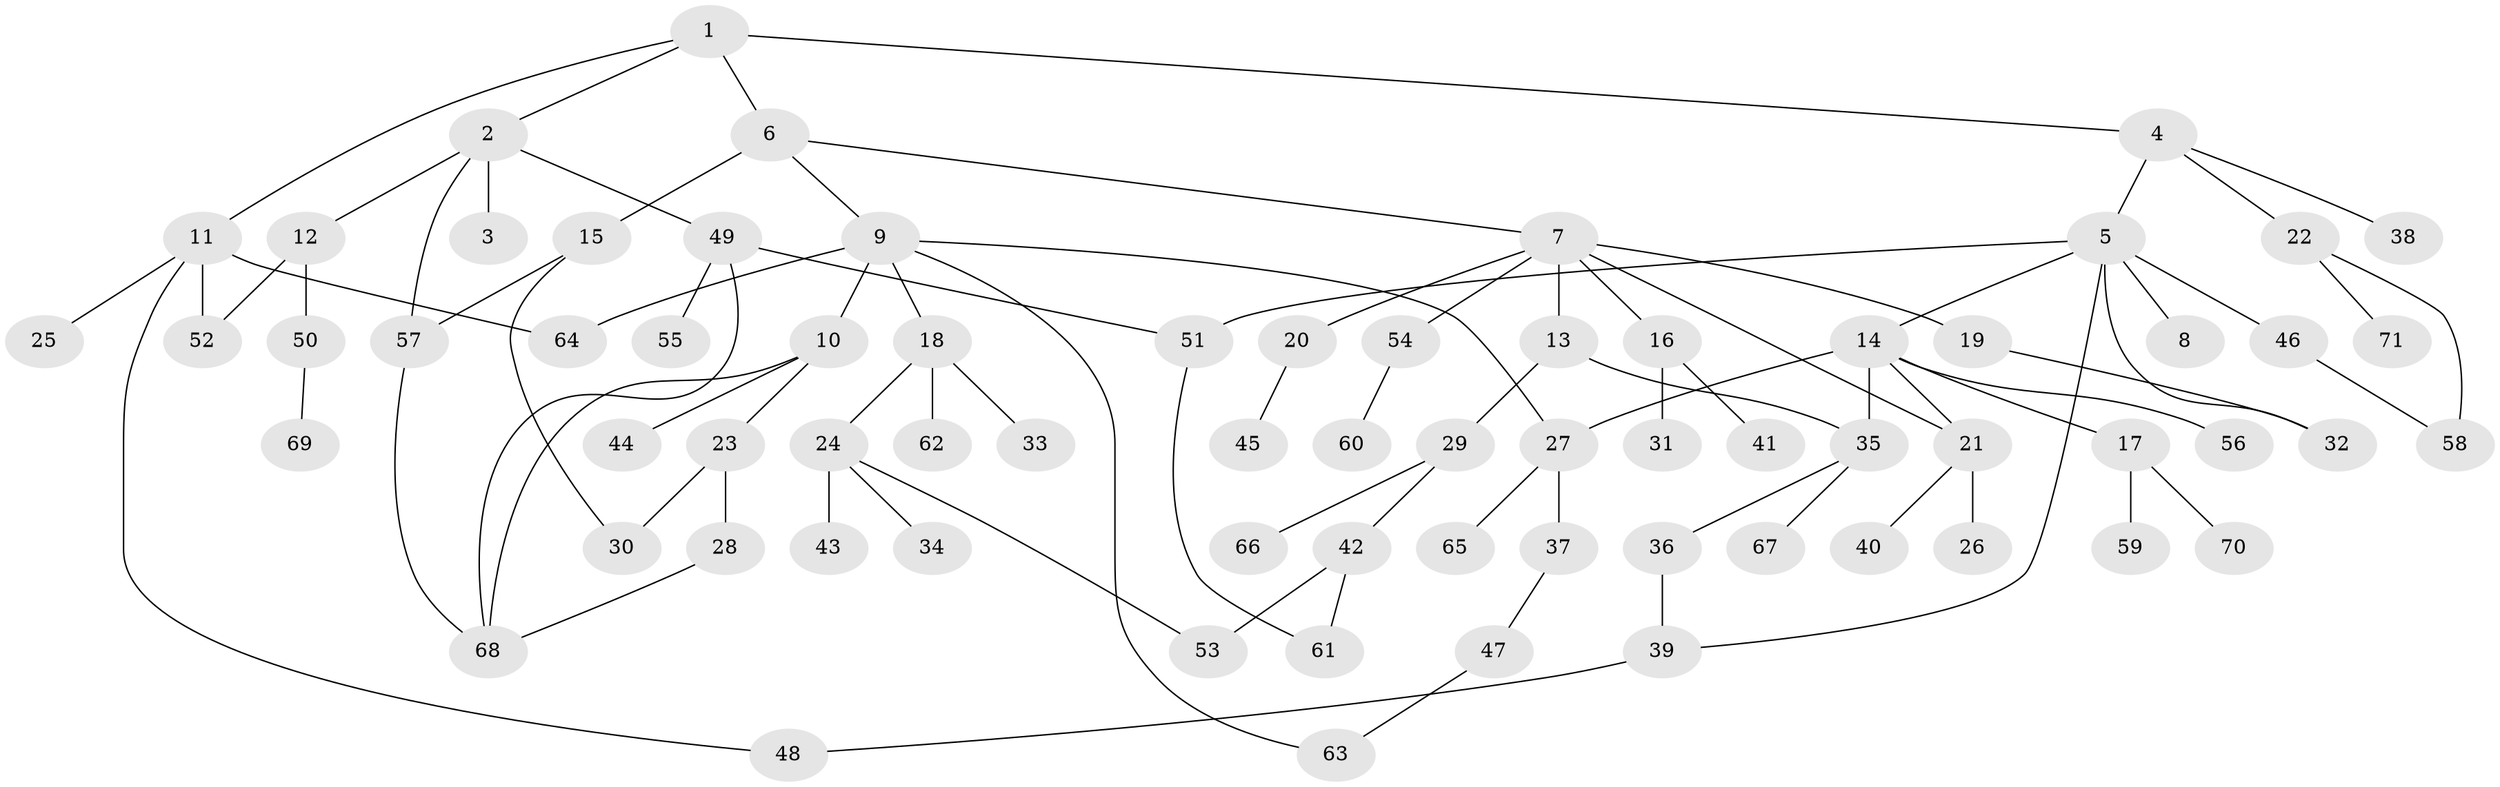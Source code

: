 // Generated by graph-tools (version 1.1) at 2025/10/02/27/25 16:10:56]
// undirected, 71 vertices, 88 edges
graph export_dot {
graph [start="1"]
  node [color=gray90,style=filled];
  1;
  2;
  3;
  4;
  5;
  6;
  7;
  8;
  9;
  10;
  11;
  12;
  13;
  14;
  15;
  16;
  17;
  18;
  19;
  20;
  21;
  22;
  23;
  24;
  25;
  26;
  27;
  28;
  29;
  30;
  31;
  32;
  33;
  34;
  35;
  36;
  37;
  38;
  39;
  40;
  41;
  42;
  43;
  44;
  45;
  46;
  47;
  48;
  49;
  50;
  51;
  52;
  53;
  54;
  55;
  56;
  57;
  58;
  59;
  60;
  61;
  62;
  63;
  64;
  65;
  66;
  67;
  68;
  69;
  70;
  71;
  1 -- 2;
  1 -- 4;
  1 -- 6;
  1 -- 11;
  2 -- 3;
  2 -- 12;
  2 -- 49;
  2 -- 57;
  4 -- 5;
  4 -- 22;
  4 -- 38;
  5 -- 8;
  5 -- 14;
  5 -- 32;
  5 -- 46;
  5 -- 51;
  5 -- 39;
  6 -- 7;
  6 -- 9;
  6 -- 15;
  7 -- 13;
  7 -- 16;
  7 -- 19;
  7 -- 20;
  7 -- 54;
  7 -- 21;
  9 -- 10;
  9 -- 18;
  9 -- 27;
  9 -- 64;
  9 -- 63;
  10 -- 23;
  10 -- 44;
  10 -- 68;
  11 -- 25;
  11 -- 48;
  11 -- 52;
  11 -- 64;
  12 -- 50;
  12 -- 52;
  13 -- 29;
  13 -- 35;
  14 -- 17;
  14 -- 21;
  14 -- 56;
  14 -- 27;
  14 -- 35;
  15 -- 30;
  15 -- 57;
  16 -- 31;
  16 -- 41;
  17 -- 59;
  17 -- 70;
  18 -- 24;
  18 -- 33;
  18 -- 62;
  19 -- 32;
  20 -- 45;
  21 -- 26;
  21 -- 40;
  22 -- 58;
  22 -- 71;
  23 -- 28;
  23 -- 30;
  24 -- 34;
  24 -- 43;
  24 -- 53;
  27 -- 37;
  27 -- 65;
  28 -- 68;
  29 -- 42;
  29 -- 66;
  35 -- 36;
  35 -- 67;
  36 -- 39;
  37 -- 47;
  39 -- 48;
  42 -- 61;
  42 -- 53;
  46 -- 58;
  47 -- 63;
  49 -- 51;
  49 -- 55;
  49 -- 68;
  50 -- 69;
  51 -- 61;
  54 -- 60;
  57 -- 68;
}
